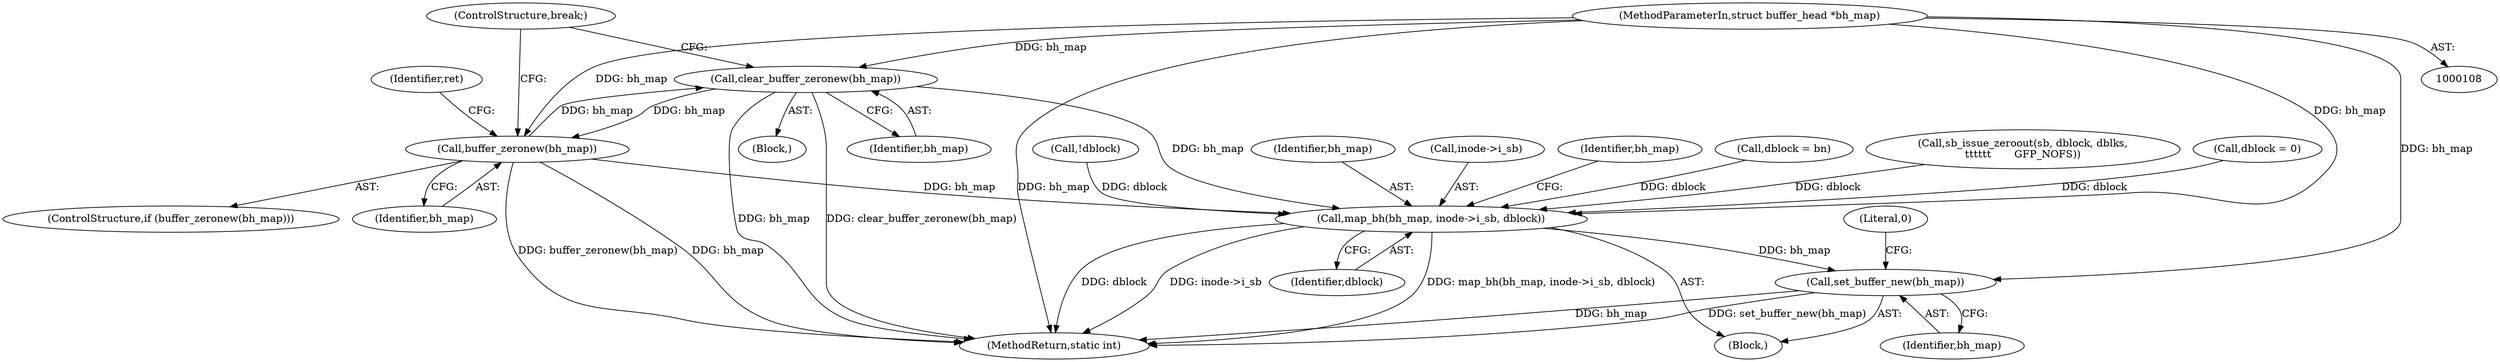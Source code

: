 digraph "0_linux_64dd153c83743af81f20924c6343652d731eeecb@pointer" {
"1000605" [label="(Call,clear_buffer_zeronew(bh_map))"];
"1000589" [label="(Call,buffer_zeronew(bh_map))"];
"1000605" [label="(Call,clear_buffer_zeronew(bh_map))"];
"1000111" [label="(MethodParameterIn,struct buffer_head *bh_map)"];
"1000634" [label="(Call,map_bh(bh_map, inode->i_sb, dblock))"];
"1000649" [label="(Call,set_buffer_new(bh_map))"];
"1000653" [label="(MethodReturn,static int)"];
"1000589" [label="(Call,buffer_zeronew(bh_map))"];
"1000601" [label="(Block,)"];
"1000593" [label="(Identifier,ret)"];
"1000116" [label="(Block,)"];
"1000111" [label="(MethodParameterIn,struct buffer_head *bh_map)"];
"1000635" [label="(Identifier,bh_map)"];
"1000588" [label="(ControlStructure,if (buffer_zeronew(bh_map)))"];
"1000636" [label="(Call,inode->i_sb)"];
"1000649" [label="(Call,set_buffer_new(bh_map))"];
"1000642" [label="(Identifier,bh_map)"];
"1000573" [label="(Call,dblock = bn)"];
"1000634" [label="(Call,map_bh(bh_map, inode->i_sb, dblock))"];
"1000594" [label="(Call,sb_issue_zeroout(sb, dblock, dblks,\n\t\t\t\t\t\t       GFP_NOFS))"];
"1000652" [label="(Literal,0)"];
"1000605" [label="(Call,clear_buffer_zeronew(bh_map))"];
"1000650" [label="(Identifier,bh_map)"];
"1000607" [label="(ControlStructure,break;)"];
"1000143" [label="(Call,dblock = 0)"];
"1000606" [label="(Identifier,bh_map)"];
"1000612" [label="(Call,!dblock)"];
"1000590" [label="(Identifier,bh_map)"];
"1000639" [label="(Identifier,dblock)"];
"1000605" -> "1000601"  [label="AST: "];
"1000605" -> "1000606"  [label="CFG: "];
"1000606" -> "1000605"  [label="AST: "];
"1000607" -> "1000605"  [label="CFG: "];
"1000605" -> "1000653"  [label="DDG: clear_buffer_zeronew(bh_map)"];
"1000605" -> "1000653"  [label="DDG: bh_map"];
"1000605" -> "1000589"  [label="DDG: bh_map"];
"1000589" -> "1000605"  [label="DDG: bh_map"];
"1000111" -> "1000605"  [label="DDG: bh_map"];
"1000605" -> "1000634"  [label="DDG: bh_map"];
"1000589" -> "1000588"  [label="AST: "];
"1000589" -> "1000590"  [label="CFG: "];
"1000590" -> "1000589"  [label="AST: "];
"1000593" -> "1000589"  [label="CFG: "];
"1000607" -> "1000589"  [label="CFG: "];
"1000589" -> "1000653"  [label="DDG: buffer_zeronew(bh_map)"];
"1000589" -> "1000653"  [label="DDG: bh_map"];
"1000111" -> "1000589"  [label="DDG: bh_map"];
"1000589" -> "1000634"  [label="DDG: bh_map"];
"1000111" -> "1000108"  [label="AST: "];
"1000111" -> "1000653"  [label="DDG: bh_map"];
"1000111" -> "1000634"  [label="DDG: bh_map"];
"1000111" -> "1000649"  [label="DDG: bh_map"];
"1000634" -> "1000116"  [label="AST: "];
"1000634" -> "1000639"  [label="CFG: "];
"1000635" -> "1000634"  [label="AST: "];
"1000636" -> "1000634"  [label="AST: "];
"1000639" -> "1000634"  [label="AST: "];
"1000642" -> "1000634"  [label="CFG: "];
"1000634" -> "1000653"  [label="DDG: dblock"];
"1000634" -> "1000653"  [label="DDG: inode->i_sb"];
"1000634" -> "1000653"  [label="DDG: map_bh(bh_map, inode->i_sb, dblock)"];
"1000612" -> "1000634"  [label="DDG: dblock"];
"1000573" -> "1000634"  [label="DDG: dblock"];
"1000143" -> "1000634"  [label="DDG: dblock"];
"1000594" -> "1000634"  [label="DDG: dblock"];
"1000634" -> "1000649"  [label="DDG: bh_map"];
"1000649" -> "1000116"  [label="AST: "];
"1000649" -> "1000650"  [label="CFG: "];
"1000650" -> "1000649"  [label="AST: "];
"1000652" -> "1000649"  [label="CFG: "];
"1000649" -> "1000653"  [label="DDG: bh_map"];
"1000649" -> "1000653"  [label="DDG: set_buffer_new(bh_map)"];
}
